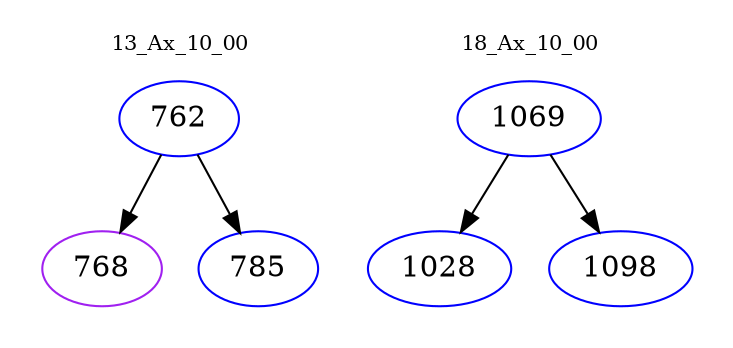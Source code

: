digraph{
subgraph cluster_0 {
color = white
label = "13_Ax_10_00";
fontsize=10;
T0_762 [label="762", color="blue"]
T0_762 -> T0_768 [color="black"]
T0_768 [label="768", color="purple"]
T0_762 -> T0_785 [color="black"]
T0_785 [label="785", color="blue"]
}
subgraph cluster_1 {
color = white
label = "18_Ax_10_00";
fontsize=10;
T1_1069 [label="1069", color="blue"]
T1_1069 -> T1_1028 [color="black"]
T1_1028 [label="1028", color="blue"]
T1_1069 -> T1_1098 [color="black"]
T1_1098 [label="1098", color="blue"]
}
}
